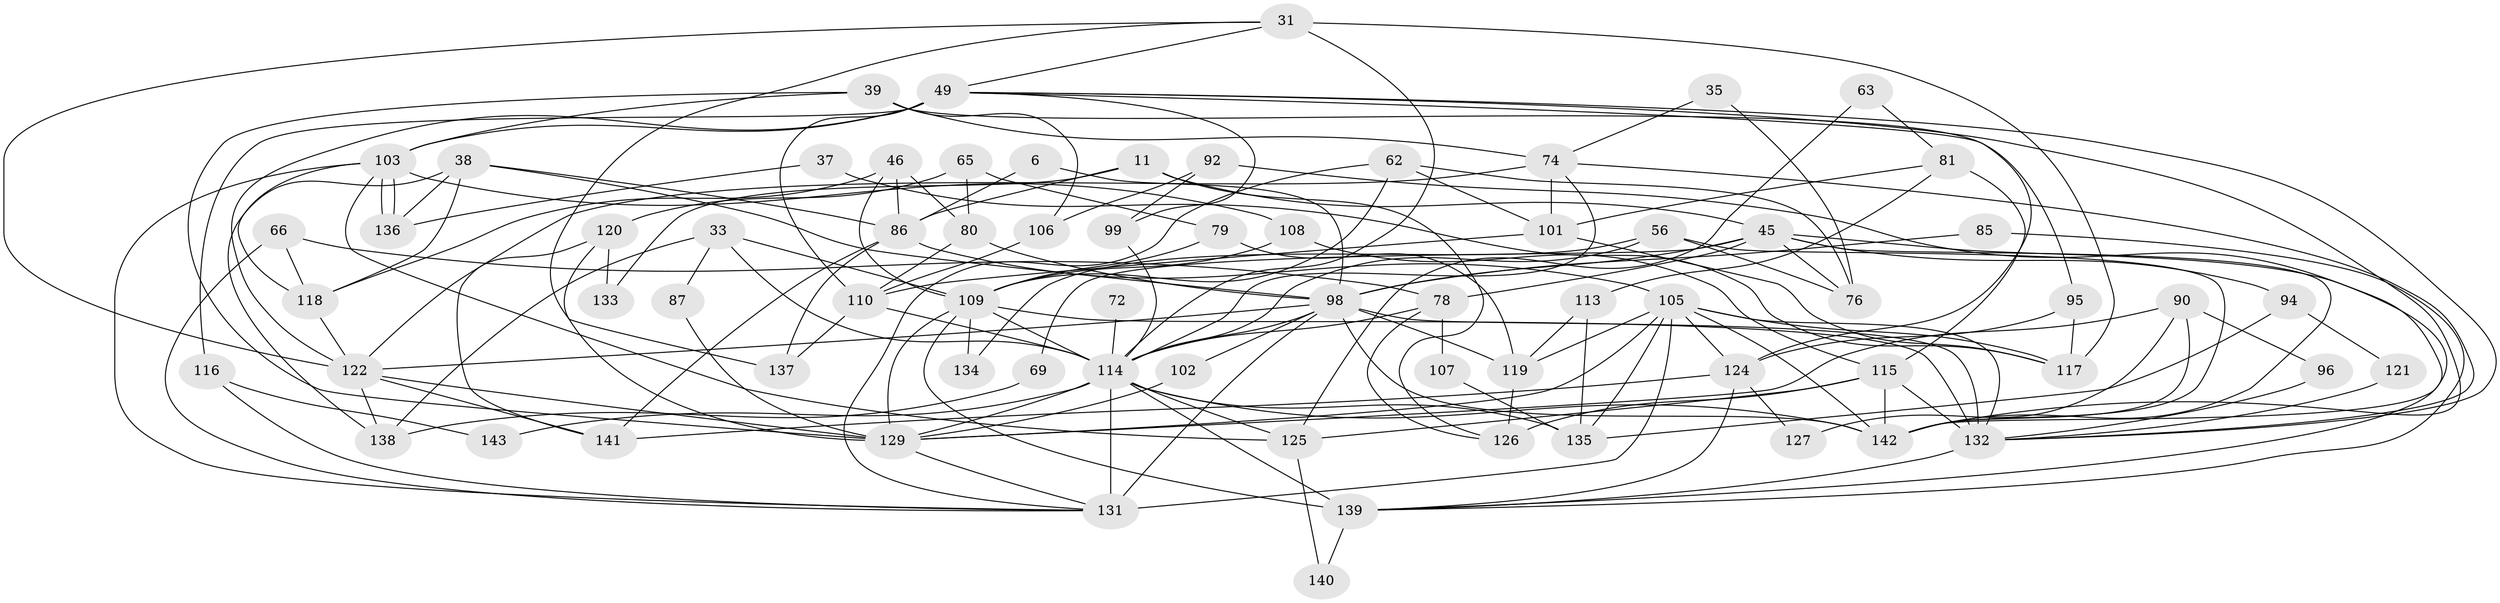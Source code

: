 // original degree distribution, {5: 0.18181818181818182, 3: 0.2727272727272727, 6: 0.06993006993006994, 2: 0.15384615384615385, 4: 0.26573426573426573, 7: 0.027972027972027972, 9: 0.006993006993006993, 10: 0.013986013986013986, 12: 0.006993006993006993}
// Generated by graph-tools (version 1.1) at 2025/50/03/09/25 04:50:32]
// undirected, 71 vertices, 165 edges
graph export_dot {
graph [start="1"]
  node [color=gray90,style=filled];
  6;
  11;
  31 [super="+27"];
  33;
  35;
  37;
  38 [super="+4"];
  39 [super="+24"];
  45 [super="+17"];
  46 [super="+9"];
  49 [super="+40"];
  56;
  62;
  63;
  65;
  66;
  69;
  72;
  74 [super="+36"];
  76;
  78;
  79;
  80;
  81;
  85;
  86 [super="+58"];
  87;
  90;
  92;
  94;
  95;
  96;
  98 [super="+21+55+73+67"];
  99;
  101 [super="+57+59"];
  102;
  103 [super="+97"];
  105 [super="+14+91"];
  106;
  107;
  108;
  109 [super="+100+93+71"];
  110 [super="+82"];
  113;
  114 [super="+48+32+111"];
  115 [super="+23"];
  116;
  117 [super="+47+89"];
  118 [super="+77"];
  119 [super="+16+1"];
  120;
  121;
  122 [super="+61+44+29+43"];
  124;
  125;
  126;
  127;
  129 [super="+30+60+112+104"];
  131 [super="+130+123"];
  132 [super="+25+53+75"];
  133;
  134;
  135;
  136;
  137;
  138;
  139;
  140;
  141;
  142 [super="+41+128+88"];
  143;
  6 -- 86;
  6 -- 98;
  11 -- 126;
  11 -- 133;
  11 -- 45;
  11 -- 86;
  31 -- 49;
  31 -- 117 [weight=2];
  31 -- 137;
  31 -- 122;
  31 -- 114;
  33 -- 138;
  33 -- 87;
  33 -- 109;
  33 -- 114;
  35 -- 76;
  35 -- 74;
  37 -- 117;
  37 -- 136;
  38 -- 86 [weight=2];
  38 -- 136;
  38 -- 138;
  38 -- 118;
  38 -- 98 [weight=2];
  39 -- 103;
  39 -- 106;
  39 -- 74 [weight=2];
  39 -- 95;
  39 -- 129 [weight=2];
  45 -- 139 [weight=2];
  45 -- 78;
  45 -- 76;
  45 -- 69;
  45 -- 94;
  45 -- 142;
  45 -- 98;
  46 -- 80;
  46 -- 86;
  46 -- 118 [weight=2];
  46 -- 109;
  49 -- 110 [weight=2];
  49 -- 124;
  49 -- 99;
  49 -- 116;
  49 -- 132;
  49 -- 122 [weight=2];
  49 -- 103;
  49 -- 142;
  56 -- 76;
  56 -- 134;
  56 -- 142;
  56 -- 114;
  62 -- 76;
  62 -- 131;
  62 -- 109;
  62 -- 101;
  63 -- 125;
  63 -- 81;
  65 -- 79;
  65 -- 120;
  65 -- 80;
  66 -- 78;
  66 -- 131;
  66 -- 118;
  69 -- 138;
  72 -- 114 [weight=2];
  74 -- 122;
  74 -- 132;
  74 -- 114;
  74 -- 101;
  78 -- 107;
  78 -- 126;
  78 -- 114;
  79 -- 119 [weight=2];
  79 -- 109;
  80 -- 98;
  80 -- 110;
  81 -- 101;
  81 -- 113;
  81 -- 115;
  85 -- 139;
  85 -- 98;
  86 -- 137;
  86 -- 141;
  86 -- 105;
  87 -- 129;
  90 -- 96;
  90 -- 127;
  90 -- 142 [weight=3];
  90 -- 129 [weight=2];
  92 -- 99;
  92 -- 106;
  92 -- 142;
  94 -- 135;
  94 -- 121;
  95 -- 124;
  95 -- 117;
  96 -- 132;
  98 -- 122;
  98 -- 119 [weight=3];
  98 -- 131 [weight=3];
  98 -- 102;
  98 -- 142;
  98 -- 132;
  98 -- 114;
  99 -- 114;
  101 -- 117 [weight=2];
  101 -- 110;
  102 -- 129;
  103 -- 136;
  103 -- 136;
  103 -- 108;
  103 -- 131;
  103 -- 118;
  103 -- 125;
  105 -- 131 [weight=2];
  105 -- 135;
  105 -- 142 [weight=4];
  105 -- 119;
  105 -- 124;
  105 -- 117 [weight=2];
  105 -- 129 [weight=2];
  105 -- 132;
  106 -- 110;
  107 -- 135;
  108 -- 115;
  108 -- 109;
  109 -- 132 [weight=3];
  109 -- 139;
  109 -- 129 [weight=4];
  109 -- 134;
  109 -- 114;
  110 -- 137;
  110 -- 114;
  113 -- 135;
  113 -- 119;
  114 -- 139 [weight=4];
  114 -- 142 [weight=2];
  114 -- 129 [weight=6];
  114 -- 131 [weight=3];
  114 -- 135;
  114 -- 143;
  114 -- 125;
  115 -- 126 [weight=2];
  115 -- 125;
  115 -- 142 [weight=2];
  115 -- 132;
  116 -- 143;
  116 -- 131;
  118 -- 122 [weight=2];
  119 -- 126;
  120 -- 141;
  120 -- 133;
  120 -- 129;
  121 -- 132;
  122 -- 138;
  122 -- 141;
  122 -- 129 [weight=3];
  124 -- 139;
  124 -- 127;
  124 -- 141;
  125 -- 140;
  129 -- 131;
  132 -- 139;
  139 -- 140;
}
